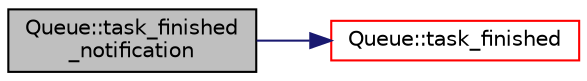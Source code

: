 digraph "Queue::task_finished_notification"
{
 // LATEX_PDF_SIZE
  edge [fontname="Helvetica",fontsize="10",labelfontname="Helvetica",labelfontsize="10"];
  node [fontname="Helvetica",fontsize="10",shape=record];
  rankdir="LR";
  Node1 [label="Queue::task_finished\l_notification",height=0.2,width=0.4,color="black", fillcolor="grey75", style="filled", fontcolor="black",tooltip=" "];
  Node1 -> Node2 [color="midnightblue",fontsize="10",style="solid",fontname="Helvetica"];
  Node2 [label="Queue::task_finished",height=0.2,width=0.4,color="red", fillcolor="white", style="filled",URL="$class_queue.html#a1f682045e1c9c9b18f65d5f4e7b8ea92",tooltip=" "];
}
